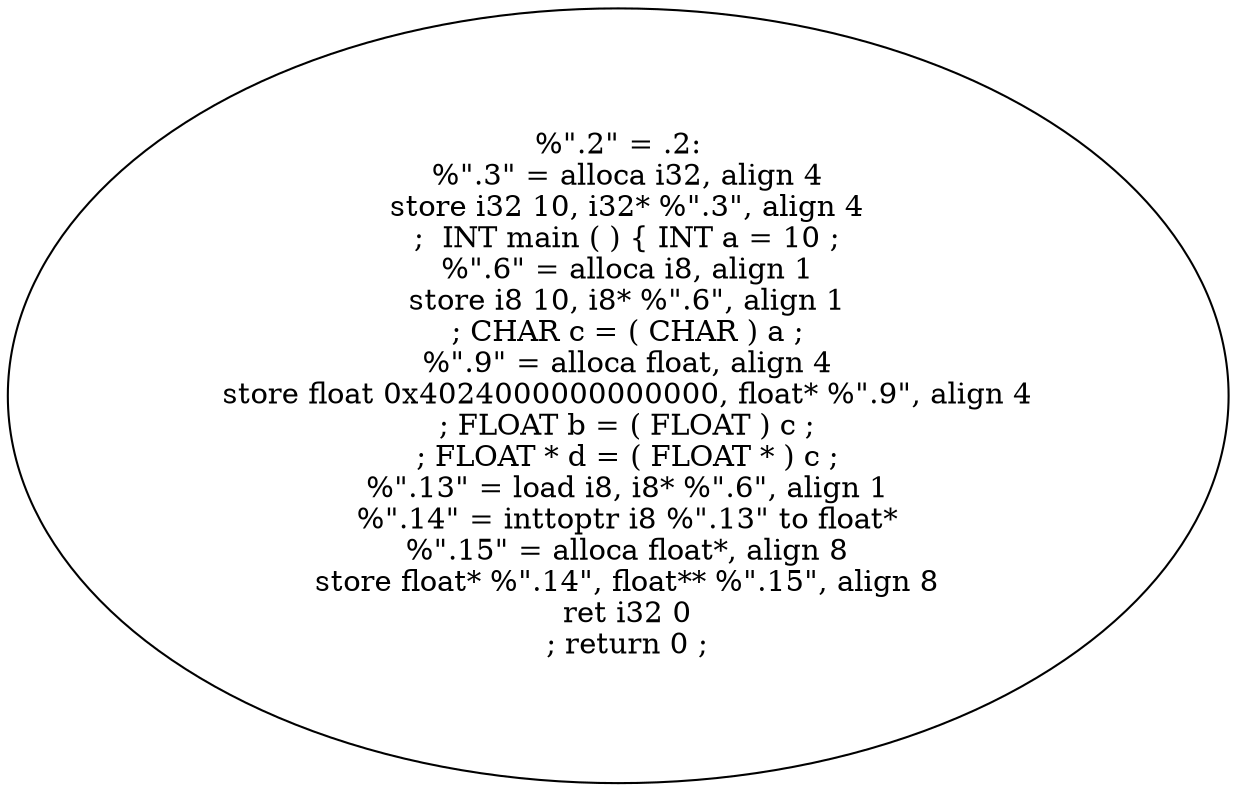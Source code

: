 digraph AST {
  "135951640225984" [label="%\".2\" = .2:
  %\".3\" = alloca i32, align 4
  store i32 10, i32* %\".3\", align 4
  ;  INT main ( ) { INT a = 10 ;
  %\".6\" = alloca i8, align 1
  store i8 10, i8* %\".6\", align 1
  ; CHAR c = ( CHAR ) a ;
  %\".9\" = alloca float, align 4
  store float 0x4024000000000000, float* %\".9\", align 4
  ; FLOAT b = ( FLOAT ) c ;
  ; FLOAT * d = ( FLOAT * ) c ;
  %\".13\" = load i8, i8* %\".6\", align 1
  %\".14\" = inttoptr i8 %\".13\" to float*
  %\".15\" = alloca float*, align 8
  store float* %\".14\", float** %\".15\", align 8
  ret i32 0
  ; return 0 ;"];
}
